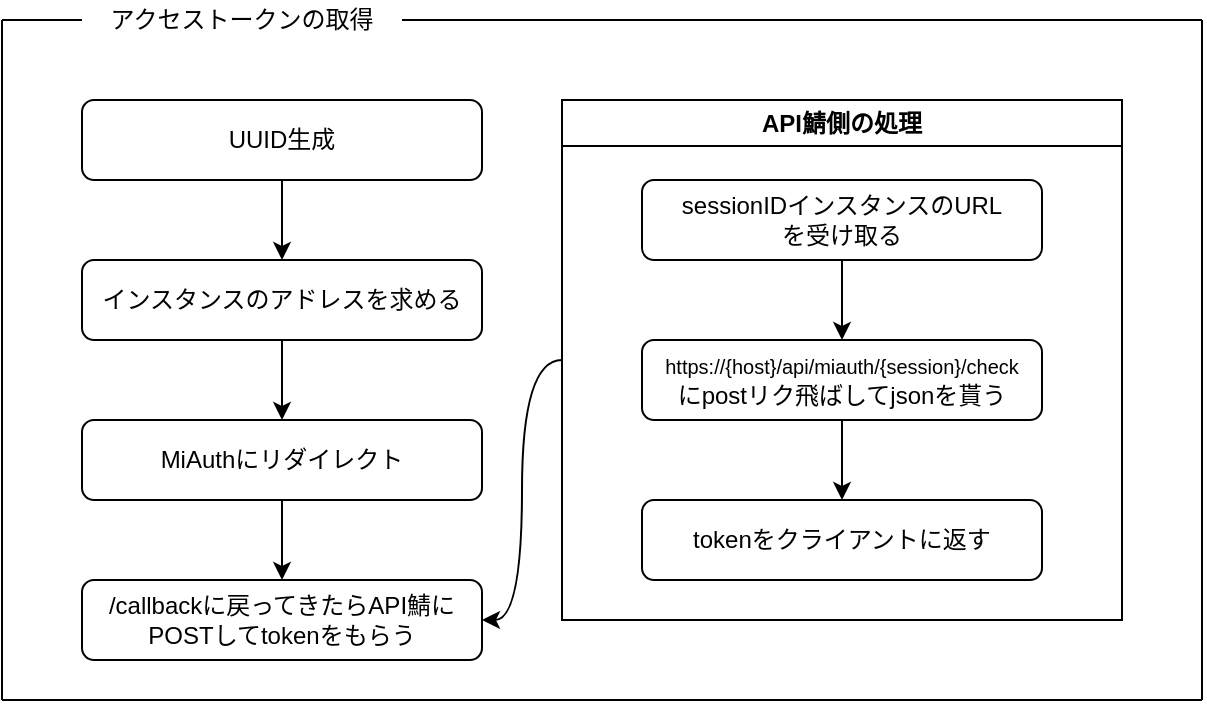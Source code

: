 <mxfile version="21.5.0" type="github">
  <diagram id="C5RBs43oDa-KdzZeNtuy" name="Page-1">
    <mxGraphModel dx="1195" dy="663" grid="1" gridSize="10" guides="1" tooltips="1" connect="1" arrows="1" fold="1" page="1" pageScale="1" pageWidth="827" pageHeight="1169" math="0" shadow="0">
      <root>
        <mxCell id="WIyWlLk6GJQsqaUBKTNV-0" />
        <mxCell id="WIyWlLk6GJQsqaUBKTNV-1" parent="WIyWlLk6GJQsqaUBKTNV-0" />
        <mxCell id="hoXuWgnrZTySZU_z7or3-7" style="edgeStyle=orthogonalEdgeStyle;rounded=0;orthogonalLoop=1;jettySize=auto;html=1;exitX=0.5;exitY=1;exitDx=0;exitDy=0;entryX=0.5;entryY=0;entryDx=0;entryDy=0;" edge="1" parent="WIyWlLk6GJQsqaUBKTNV-1" source="WIyWlLk6GJQsqaUBKTNV-3" target="hoXuWgnrZTySZU_z7or3-2">
          <mxGeometry relative="1" as="geometry" />
        </mxCell>
        <mxCell id="WIyWlLk6GJQsqaUBKTNV-3" value="UUID生成" style="rounded=1;whiteSpace=wrap;html=1;fontSize=12;glass=0;strokeWidth=1;shadow=0;" parent="WIyWlLk6GJQsqaUBKTNV-1" vertex="1">
          <mxGeometry x="160" y="80" width="200" height="40" as="geometry" />
        </mxCell>
        <mxCell id="WIyWlLk6GJQsqaUBKTNV-4" value="Yes" style="rounded=0;html=1;jettySize=auto;orthogonalLoop=1;fontSize=11;endArrow=block;endFill=0;endSize=8;strokeWidth=1;shadow=0;labelBackgroundColor=none;edgeStyle=orthogonalEdgeStyle;" parent="WIyWlLk6GJQsqaUBKTNV-1" target="WIyWlLk6GJQsqaUBKTNV-10" edge="1">
          <mxGeometry y="20" relative="1" as="geometry">
            <mxPoint as="offset" />
            <mxPoint x="220" y="250" as="sourcePoint" />
          </mxGeometry>
        </mxCell>
        <mxCell id="WIyWlLk6GJQsqaUBKTNV-5" value="No" style="edgeStyle=orthogonalEdgeStyle;rounded=0;html=1;jettySize=auto;orthogonalLoop=1;fontSize=11;endArrow=block;endFill=0;endSize=8;strokeWidth=1;shadow=0;labelBackgroundColor=none;" parent="WIyWlLk6GJQsqaUBKTNV-1" target="WIyWlLk6GJQsqaUBKTNV-7" edge="1">
          <mxGeometry y="10" relative="1" as="geometry">
            <mxPoint as="offset" />
            <mxPoint x="270" y="210" as="sourcePoint" />
          </mxGeometry>
        </mxCell>
        <mxCell id="WIyWlLk6GJQsqaUBKTNV-8" value="No" style="rounded=0;html=1;jettySize=auto;orthogonalLoop=1;fontSize=11;endArrow=block;endFill=0;endSize=8;strokeWidth=1;shadow=0;labelBackgroundColor=none;edgeStyle=orthogonalEdgeStyle;" parent="WIyWlLk6GJQsqaUBKTNV-1" target="WIyWlLk6GJQsqaUBKTNV-11" edge="1">
          <mxGeometry x="0.333" y="20" relative="1" as="geometry">
            <mxPoint as="offset" />
            <mxPoint x="220" y="370" as="sourcePoint" />
          </mxGeometry>
        </mxCell>
        <mxCell id="WIyWlLk6GJQsqaUBKTNV-9" value="Yes" style="edgeStyle=orthogonalEdgeStyle;rounded=0;html=1;jettySize=auto;orthogonalLoop=1;fontSize=11;endArrow=block;endFill=0;endSize=8;strokeWidth=1;shadow=0;labelBackgroundColor=none;" parent="WIyWlLk6GJQsqaUBKTNV-1" target="WIyWlLk6GJQsqaUBKTNV-12" edge="1">
          <mxGeometry y="10" relative="1" as="geometry">
            <mxPoint as="offset" />
            <mxPoint x="270" y="330" as="sourcePoint" />
          </mxGeometry>
        </mxCell>
        <mxCell id="hoXuWgnrZTySZU_z7or3-11" style="edgeStyle=orthogonalEdgeStyle;rounded=0;orthogonalLoop=1;jettySize=auto;html=1;exitX=0.5;exitY=1;exitDx=0;exitDy=0;entryX=0.5;entryY=0;entryDx=0;entryDy=0;" edge="1" parent="WIyWlLk6GJQsqaUBKTNV-1" source="hoXuWgnrZTySZU_z7or3-2" target="hoXuWgnrZTySZU_z7or3-9">
          <mxGeometry relative="1" as="geometry" />
        </mxCell>
        <mxCell id="hoXuWgnrZTySZU_z7or3-2" value="インスタンスのアドレスを求める" style="rounded=1;whiteSpace=wrap;html=1;" vertex="1" parent="WIyWlLk6GJQsqaUBKTNV-1">
          <mxGeometry x="160" y="160" width="200" height="40" as="geometry" />
        </mxCell>
        <mxCell id="hoXuWgnrZTySZU_z7or3-4" value="アクセストークンの取得" style="text;html=1;strokeColor=none;fillColor=none;align=center;verticalAlign=middle;whiteSpace=wrap;rounded=0;" vertex="1" parent="WIyWlLk6GJQsqaUBKTNV-1">
          <mxGeometry x="160" y="30" width="160" height="20" as="geometry" />
        </mxCell>
        <mxCell id="hoXuWgnrZTySZU_z7or3-14" style="edgeStyle=orthogonalEdgeStyle;rounded=0;orthogonalLoop=1;jettySize=auto;html=1;exitX=0.5;exitY=1;exitDx=0;exitDy=0;entryX=0.5;entryY=0;entryDx=0;entryDy=0;" edge="1" parent="WIyWlLk6GJQsqaUBKTNV-1" source="hoXuWgnrZTySZU_z7or3-9" target="hoXuWgnrZTySZU_z7or3-13">
          <mxGeometry relative="1" as="geometry" />
        </mxCell>
        <mxCell id="hoXuWgnrZTySZU_z7or3-9" value="MiAuthにリダイレクト" style="rounded=1;whiteSpace=wrap;html=1;" vertex="1" parent="WIyWlLk6GJQsqaUBKTNV-1">
          <mxGeometry x="160" y="240" width="200" height="40" as="geometry" />
        </mxCell>
        <mxCell id="hoXuWgnrZTySZU_z7or3-13" value="/callbackに戻ってきたらAPI鯖にPOSTしてtokenをもらう" style="rounded=1;whiteSpace=wrap;html=1;" vertex="1" parent="WIyWlLk6GJQsqaUBKTNV-1">
          <mxGeometry x="160" y="320" width="200" height="40" as="geometry" />
        </mxCell>
        <mxCell id="hoXuWgnrZTySZU_z7or3-15" value="API鯖側の処理" style="swimlane;whiteSpace=wrap;html=1;" vertex="1" parent="WIyWlLk6GJQsqaUBKTNV-1">
          <mxGeometry x="400" y="80" width="280" height="260" as="geometry">
            <mxRectangle x="400" y="80" width="140" height="40" as="alternateBounds" />
          </mxGeometry>
        </mxCell>
        <mxCell id="hoXuWgnrZTySZU_z7or3-28" style="edgeStyle=orthogonalEdgeStyle;rounded=0;orthogonalLoop=1;jettySize=auto;html=1;exitX=0.5;exitY=1;exitDx=0;exitDy=0;entryX=0.5;entryY=0;entryDx=0;entryDy=0;" edge="1" parent="hoXuWgnrZTySZU_z7or3-15" source="hoXuWgnrZTySZU_z7or3-24" target="hoXuWgnrZTySZU_z7or3-26">
          <mxGeometry relative="1" as="geometry" />
        </mxCell>
        <mxCell id="hoXuWgnrZTySZU_z7or3-24" value="sessionIDインスタンスのURL&lt;br&gt;を受け取る" style="rounded=1;whiteSpace=wrap;html=1;" vertex="1" parent="hoXuWgnrZTySZU_z7or3-15">
          <mxGeometry x="40" y="40" width="200" height="40" as="geometry" />
        </mxCell>
        <mxCell id="hoXuWgnrZTySZU_z7or3-31" style="edgeStyle=orthogonalEdgeStyle;rounded=0;orthogonalLoop=1;jettySize=auto;html=1;exitX=0.5;exitY=1;exitDx=0;exitDy=0;entryX=0.5;entryY=0;entryDx=0;entryDy=0;" edge="1" parent="hoXuWgnrZTySZU_z7or3-15" source="hoXuWgnrZTySZU_z7or3-26" target="hoXuWgnrZTySZU_z7or3-30">
          <mxGeometry relative="1" as="geometry" />
        </mxCell>
        <mxCell id="hoXuWgnrZTySZU_z7or3-26" value="&lt;font style=&quot;font-size: 10px;&quot;&gt;https://{host}/api/miauth/{session}/check&lt;br&gt;&lt;/font&gt;にpostリク飛ばしてjsonを貰う" style="rounded=1;whiteSpace=wrap;html=1;" vertex="1" parent="hoXuWgnrZTySZU_z7or3-15">
          <mxGeometry x="40" y="120" width="200" height="40" as="geometry" />
        </mxCell>
        <mxCell id="hoXuWgnrZTySZU_z7or3-30" value="tokenをクライアントに返す" style="rounded=1;whiteSpace=wrap;html=1;" vertex="1" parent="hoXuWgnrZTySZU_z7or3-15">
          <mxGeometry x="40" y="200" width="200" height="40" as="geometry" />
        </mxCell>
        <mxCell id="hoXuWgnrZTySZU_z7or3-16" value="" style="curved=1;endArrow=classic;html=1;rounded=0;entryX=1;entryY=0.5;entryDx=0;entryDy=0;exitX=0;exitY=0.5;exitDx=0;exitDy=0;" edge="1" parent="WIyWlLk6GJQsqaUBKTNV-1" source="hoXuWgnrZTySZU_z7or3-15" target="hoXuWgnrZTySZU_z7or3-13">
          <mxGeometry width="50" height="50" relative="1" as="geometry">
            <mxPoint x="400" y="300" as="sourcePoint" />
            <mxPoint x="380" y="385" as="targetPoint" />
            <Array as="points">
              <mxPoint x="380" y="210" />
              <mxPoint x="380" y="340" />
            </Array>
          </mxGeometry>
        </mxCell>
        <mxCell id="hoXuWgnrZTySZU_z7or3-37" value="" style="endArrow=none;html=1;rounded=0;" edge="1" parent="WIyWlLk6GJQsqaUBKTNV-1">
          <mxGeometry width="50" height="50" relative="1" as="geometry">
            <mxPoint x="120" y="380" as="sourcePoint" />
            <mxPoint x="120" y="40" as="targetPoint" />
          </mxGeometry>
        </mxCell>
        <mxCell id="hoXuWgnrZTySZU_z7or3-38" value="" style="endArrow=none;html=1;rounded=0;" edge="1" parent="WIyWlLk6GJQsqaUBKTNV-1">
          <mxGeometry width="50" height="50" relative="1" as="geometry">
            <mxPoint x="720" y="380" as="sourcePoint" />
            <mxPoint x="120" y="380" as="targetPoint" />
            <Array as="points">
              <mxPoint x="420" y="380" />
            </Array>
          </mxGeometry>
        </mxCell>
        <mxCell id="hoXuWgnrZTySZU_z7or3-39" value="" style="endArrow=none;html=1;rounded=0;" edge="1" parent="WIyWlLk6GJQsqaUBKTNV-1">
          <mxGeometry width="50" height="50" relative="1" as="geometry">
            <mxPoint x="720" y="380" as="sourcePoint" />
            <mxPoint x="720" y="40" as="targetPoint" />
          </mxGeometry>
        </mxCell>
        <mxCell id="hoXuWgnrZTySZU_z7or3-40" value="" style="endArrow=none;html=1;rounded=0;exitX=0;exitY=0.5;exitDx=0;exitDy=0;" edge="1" parent="WIyWlLk6GJQsqaUBKTNV-1" source="hoXuWgnrZTySZU_z7or3-4">
          <mxGeometry width="50" height="50" relative="1" as="geometry">
            <mxPoint x="70" y="90" as="sourcePoint" />
            <mxPoint x="120" y="40" as="targetPoint" />
          </mxGeometry>
        </mxCell>
        <mxCell id="hoXuWgnrZTySZU_z7or3-41" value="" style="endArrow=none;html=1;rounded=0;exitX=1;exitY=0.5;exitDx=0;exitDy=0;" edge="1" parent="WIyWlLk6GJQsqaUBKTNV-1" source="hoXuWgnrZTySZU_z7or3-4">
          <mxGeometry width="50" height="50" relative="1" as="geometry">
            <mxPoint x="360" y="40" as="sourcePoint" />
            <mxPoint x="720" y="40" as="targetPoint" />
          </mxGeometry>
        </mxCell>
      </root>
    </mxGraphModel>
  </diagram>
</mxfile>
